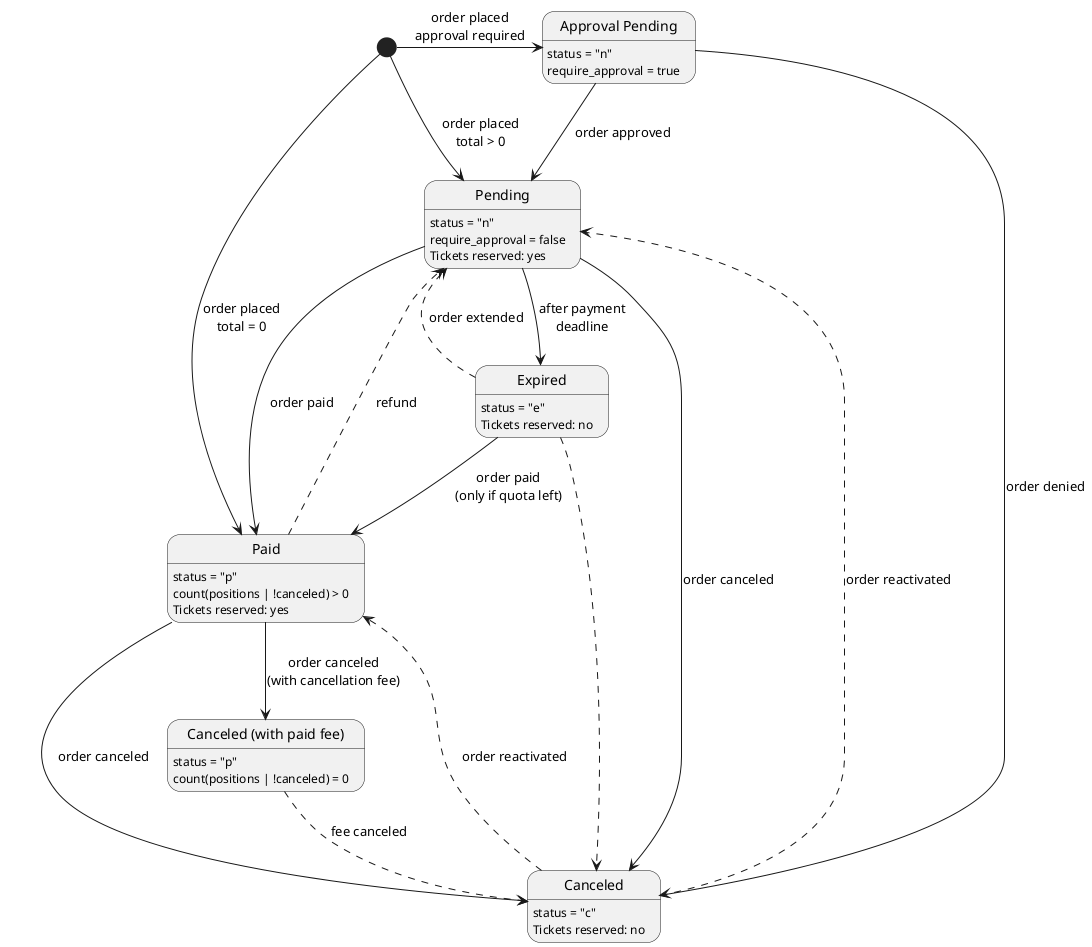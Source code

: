@startuml

state "Approval Pending" as AP
state "Canceled (with paid fee)" as CP
AP: status = "n"
AP: require_approval = true
Pending: status = "n"
Pending: require_approval = false
Pending: Tickets reserved: yes
Expired: status = "e"
Expired: Tickets reserved: no
Paid: status = "p"
Paid: count(positions | !canceled) > 0
Paid: Tickets reserved: yes
CP: status = "p"
CP: count(positions | !canceled) = 0
Canceled: status = "c"
Canceled: Tickets reserved: no


[*] -> Pending: order placed\ntotal > 0
[*] -> Paid: order placed\ntotal = 0
[*] -> AP: order placed\napproval required
Pending --> Paid: order paid
Pending --> Expired: after payment\ndeadline
Expired --> Paid: order paid\n(only if quota left)
Expired -[dashed]-> Canceled
Expired -[dashed]-> Pending: order extended
Paid --> Canceled: order canceled
Pending --> Canceled: order canceled
Paid -[dashed]-> Pending: refund
AP --> Pending: order approved
AP --> Canceled: order denied
Paid --> CP: order canceled\n(with cancellation fee)
Canceled -[dashed]-> Pending: order reactivated
Canceled -[dashed]-> Paid: order reactivated
CP -[dashed]-> Canceled: fee canceled

@enduml

